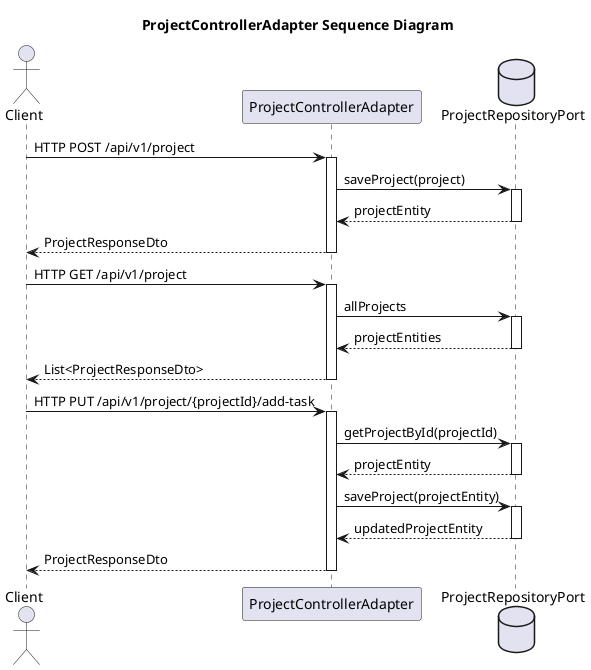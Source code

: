 @startuml
title ProjectControllerAdapter Sequence Diagram

actor Client
participant "ProjectControllerAdapter" as Controller
database "ProjectRepositoryPort" as Repository

Client -> Controller: HTTP POST /api/v1/project
activate Controller
Controller -> Repository: saveProject(project)
activate Repository
Repository --> Controller: projectEntity
deactivate Repository
Controller --> Client: ProjectResponseDto
deactivate Controller

Client -> Controller: HTTP GET /api/v1/project
activate Controller
Controller -> Repository: allProjects
activate Repository
Repository --> Controller: projectEntities
deactivate Repository
Controller --> Client: List<ProjectResponseDto>
deactivate Controller

Client -> Controller: HTTP PUT /api/v1/project/{projectId}/add-task
activate Controller
Controller -> Repository: getProjectById(projectId)
activate Repository
Repository --> Controller: projectEntity
deactivate Repository
Controller -> Repository: saveProject(projectEntity)
activate Repository
Repository --> Controller: updatedProjectEntity
deactivate Repository
Controller --> Client: ProjectResponseDto
deactivate Controller
@enduml
